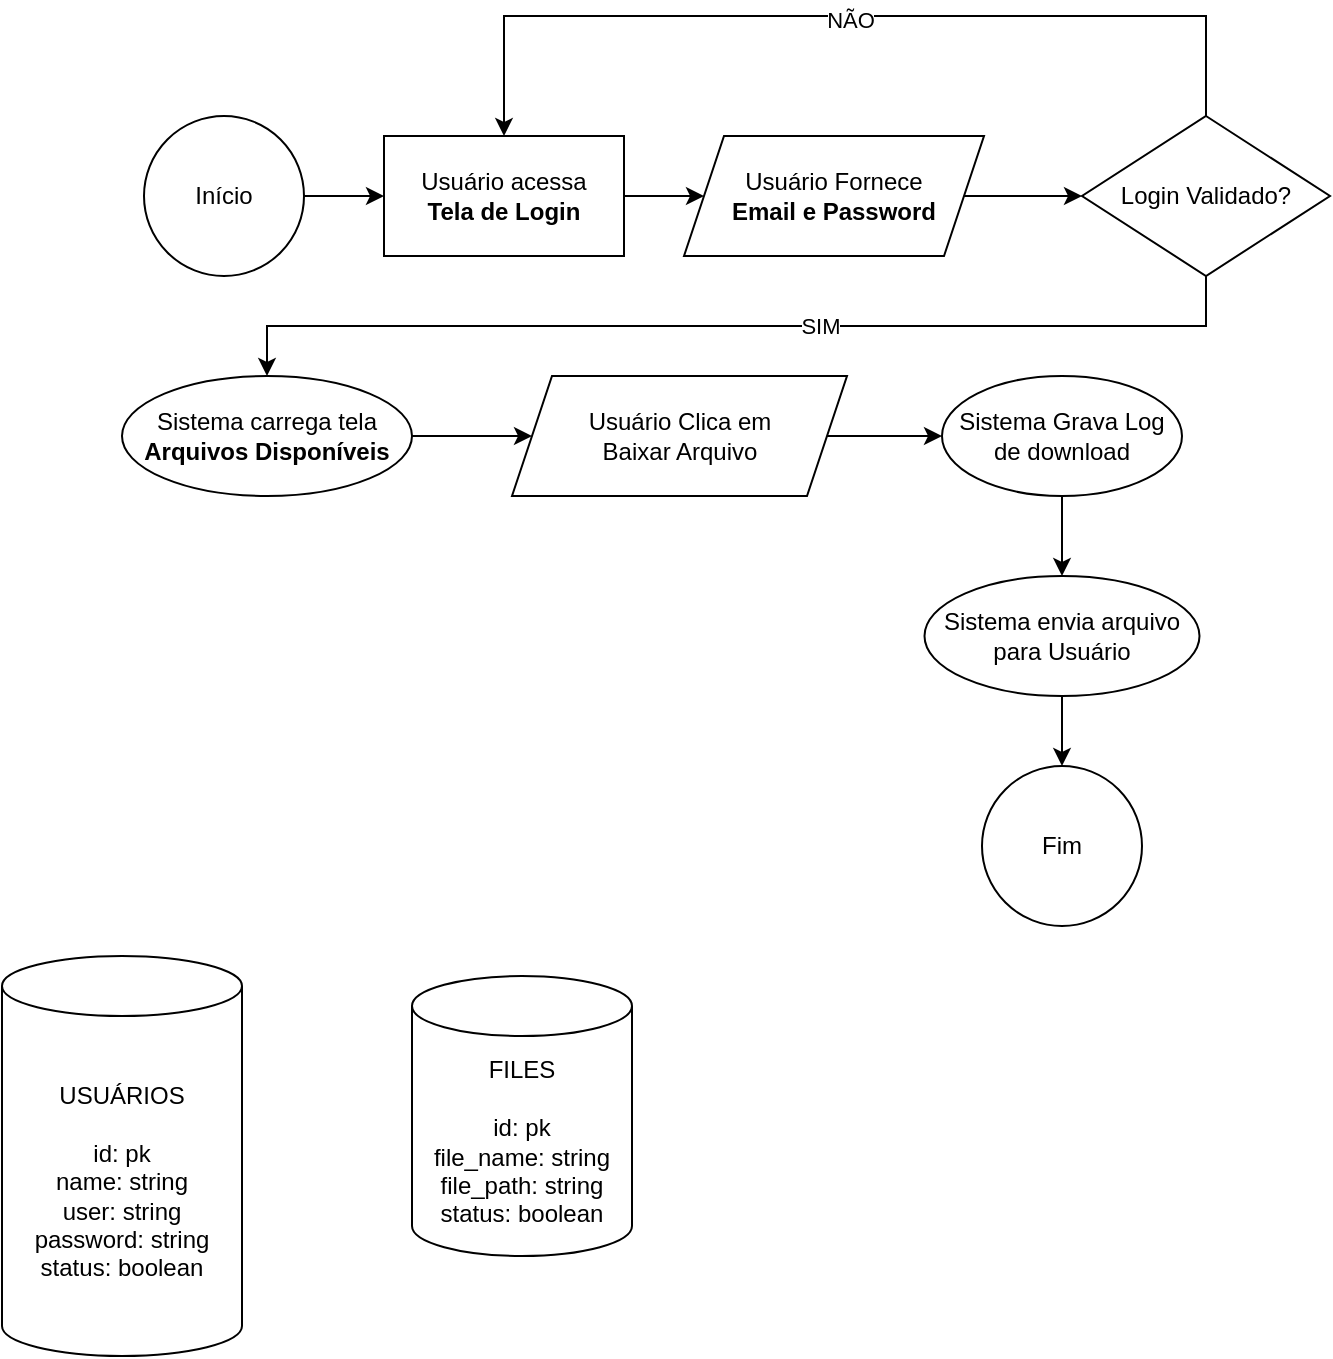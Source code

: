 <mxfile version="18.1.1" type="github"><diagram id="7wImWvy8_txZY_yKZ1tb" name="Page-1"><mxGraphModel dx="1422" dy="754" grid="1" gridSize="10" guides="1" tooltips="1" connect="1" arrows="1" fold="1" page="1" pageScale="1" pageWidth="827" pageHeight="1169" math="0" shadow="0"><root><mxCell id="0"/><mxCell id="1" parent="0"/><mxCell id="kinOWrcmF68DsSauvEnQ-2" value="&lt;span style=&quot;&quot;&gt;FILES&lt;br&gt;&lt;br&gt;id: pk&lt;/span&gt;&lt;br style=&quot;&quot;&gt;&lt;span style=&quot;&quot;&gt;file_name: string&lt;/span&gt;&lt;br style=&quot;&quot;&gt;&lt;span style=&quot;&quot;&gt;file_path: string&lt;/span&gt;&lt;br style=&quot;&quot;&gt;&lt;span style=&quot;&quot;&gt;status: boolean&lt;/span&gt;" style="shape=cylinder3;whiteSpace=wrap;html=1;boundedLbl=1;backgroundOutline=1;size=15;" vertex="1" parent="1"><mxGeometry x="245" y="570" width="110" height="140" as="geometry"/></mxCell><mxCell id="kinOWrcmF68DsSauvEnQ-5" value="" style="edgeStyle=orthogonalEdgeStyle;rounded=0;orthogonalLoop=1;jettySize=auto;html=1;" edge="1" parent="1" source="kinOWrcmF68DsSauvEnQ-3" target="kinOWrcmF68DsSauvEnQ-4"><mxGeometry relative="1" as="geometry"/></mxCell><mxCell id="kinOWrcmF68DsSauvEnQ-3" value="Início" style="ellipse;whiteSpace=wrap;html=1;aspect=fixed;" vertex="1" parent="1"><mxGeometry x="111" y="140" width="80" height="80" as="geometry"/></mxCell><mxCell id="kinOWrcmF68DsSauvEnQ-9" value="" style="edgeStyle=orthogonalEdgeStyle;rounded=0;orthogonalLoop=1;jettySize=auto;html=1;" edge="1" parent="1" source="kinOWrcmF68DsSauvEnQ-4" target="kinOWrcmF68DsSauvEnQ-8"><mxGeometry relative="1" as="geometry"/></mxCell><mxCell id="kinOWrcmF68DsSauvEnQ-4" value="Usuário acessa &lt;br&gt;&lt;b&gt;Tela de Login&lt;/b&gt;" style="whiteSpace=wrap;html=1;" vertex="1" parent="1"><mxGeometry x="231" y="150" width="120" height="60" as="geometry"/></mxCell><mxCell id="kinOWrcmF68DsSauvEnQ-19" value="" style="edgeStyle=orthogonalEdgeStyle;rounded=0;orthogonalLoop=1;jettySize=auto;html=1;" edge="1" parent="1" source="kinOWrcmF68DsSauvEnQ-8" target="kinOWrcmF68DsSauvEnQ-18"><mxGeometry relative="1" as="geometry"/></mxCell><mxCell id="kinOWrcmF68DsSauvEnQ-8" value="Usuário Fornece &lt;br&gt;&lt;b&gt;Email e Password&lt;/b&gt;" style="shape=parallelogram;perimeter=parallelogramPerimeter;whiteSpace=wrap;html=1;fixedSize=1;" vertex="1" parent="1"><mxGeometry x="381" y="150" width="150" height="60" as="geometry"/></mxCell><mxCell id="kinOWrcmF68DsSauvEnQ-13" value="" style="edgeStyle=orthogonalEdgeStyle;rounded=0;orthogonalLoop=1;jettySize=auto;html=1;" edge="1" parent="1" source="kinOWrcmF68DsSauvEnQ-10" target="kinOWrcmF68DsSauvEnQ-12"><mxGeometry relative="1" as="geometry"/></mxCell><mxCell id="kinOWrcmF68DsSauvEnQ-10" value="Sistema carrega tela&lt;br&gt;&lt;b&gt;Arquivos Disponíveis&lt;/b&gt;" style="ellipse;whiteSpace=wrap;html=1;" vertex="1" parent="1"><mxGeometry x="100" y="270" width="145" height="60" as="geometry"/></mxCell><mxCell id="kinOWrcmF68DsSauvEnQ-15" value="" style="edgeStyle=orthogonalEdgeStyle;rounded=0;orthogonalLoop=1;jettySize=auto;html=1;" edge="1" parent="1" source="kinOWrcmF68DsSauvEnQ-12" target="kinOWrcmF68DsSauvEnQ-14"><mxGeometry relative="1" as="geometry"/></mxCell><mxCell id="kinOWrcmF68DsSauvEnQ-12" value="Usuário Clica em &lt;br&gt;Baixar Arquivo" style="shape=parallelogram;perimeter=parallelogramPerimeter;whiteSpace=wrap;html=1;fixedSize=1;" vertex="1" parent="1"><mxGeometry x="295" y="270" width="167.5" height="60" as="geometry"/></mxCell><mxCell id="kinOWrcmF68DsSauvEnQ-17" value="" style="edgeStyle=orthogonalEdgeStyle;rounded=0;orthogonalLoop=1;jettySize=auto;html=1;" edge="1" parent="1" source="kinOWrcmF68DsSauvEnQ-14" target="kinOWrcmF68DsSauvEnQ-16"><mxGeometry relative="1" as="geometry"/></mxCell><mxCell id="kinOWrcmF68DsSauvEnQ-14" value="Sistema Grava Log de download" style="ellipse;whiteSpace=wrap;html=1;" vertex="1" parent="1"><mxGeometry x="510" y="270" width="120" height="60" as="geometry"/></mxCell><mxCell id="kinOWrcmF68DsSauvEnQ-24" style="edgeStyle=orthogonalEdgeStyle;rounded=0;orthogonalLoop=1;jettySize=auto;html=1;exitX=0.5;exitY=1;exitDx=0;exitDy=0;" edge="1" parent="1" source="kinOWrcmF68DsSauvEnQ-16" target="kinOWrcmF68DsSauvEnQ-25"><mxGeometry relative="1" as="geometry"><mxPoint x="570" y="500" as="targetPoint"/></mxGeometry></mxCell><mxCell id="kinOWrcmF68DsSauvEnQ-16" value="Sistema envia arquivo para Usuário" style="ellipse;whiteSpace=wrap;html=1;" vertex="1" parent="1"><mxGeometry x="501.25" y="370" width="137.5" height="60" as="geometry"/></mxCell><mxCell id="kinOWrcmF68DsSauvEnQ-22" style="edgeStyle=orthogonalEdgeStyle;rounded=0;orthogonalLoop=1;jettySize=auto;html=1;exitX=0.5;exitY=1;exitDx=0;exitDy=0;" edge="1" parent="1" source="kinOWrcmF68DsSauvEnQ-18" target="kinOWrcmF68DsSauvEnQ-10"><mxGeometry relative="1" as="geometry"/></mxCell><mxCell id="kinOWrcmF68DsSauvEnQ-23" value="SIM" style="edgeLabel;html=1;align=center;verticalAlign=middle;resizable=0;points=[];" vertex="1" connectable="0" parent="kinOWrcmF68DsSauvEnQ-22"><mxGeometry x="-0.16" relative="1" as="geometry"><mxPoint as="offset"/></mxGeometry></mxCell><mxCell id="kinOWrcmF68DsSauvEnQ-26" style="edgeStyle=orthogonalEdgeStyle;rounded=0;orthogonalLoop=1;jettySize=auto;html=1;exitX=0.5;exitY=0;exitDx=0;exitDy=0;entryX=0.5;entryY=0;entryDx=0;entryDy=0;" edge="1" parent="1" source="kinOWrcmF68DsSauvEnQ-18" target="kinOWrcmF68DsSauvEnQ-4"><mxGeometry relative="1" as="geometry"><Array as="points"><mxPoint x="642" y="90"/><mxPoint x="291" y="90"/></Array></mxGeometry></mxCell><mxCell id="kinOWrcmF68DsSauvEnQ-27" value="NÃO" style="edgeLabel;html=1;align=center;verticalAlign=middle;resizable=0;points=[];" vertex="1" connectable="0" parent="kinOWrcmF68DsSauvEnQ-26"><mxGeometry x="-0.189" y="2" relative="1" as="geometry"><mxPoint x="-41" as="offset"/></mxGeometry></mxCell><mxCell id="kinOWrcmF68DsSauvEnQ-18" value="Login Validado?" style="rhombus;whiteSpace=wrap;html=1;" vertex="1" parent="1"><mxGeometry x="580" y="140" width="124" height="80" as="geometry"/></mxCell><mxCell id="kinOWrcmF68DsSauvEnQ-25" value="Fim" style="ellipse;whiteSpace=wrap;html=1;aspect=fixed;" vertex="1" parent="1"><mxGeometry x="530" y="465" width="80" height="80" as="geometry"/></mxCell><mxCell id="kinOWrcmF68DsSauvEnQ-29" value="USUÁRIOS&lt;br&gt;&lt;br&gt;id: pk&lt;br&gt;name: string&lt;br&gt;user: string&lt;br&gt;password: string&lt;br&gt;status: boolean" style="shape=cylinder3;whiteSpace=wrap;html=1;boundedLbl=1;backgroundOutline=1;size=15;" vertex="1" parent="1"><mxGeometry x="40" y="560" width="120" height="200" as="geometry"/></mxCell></root></mxGraphModel></diagram></mxfile>